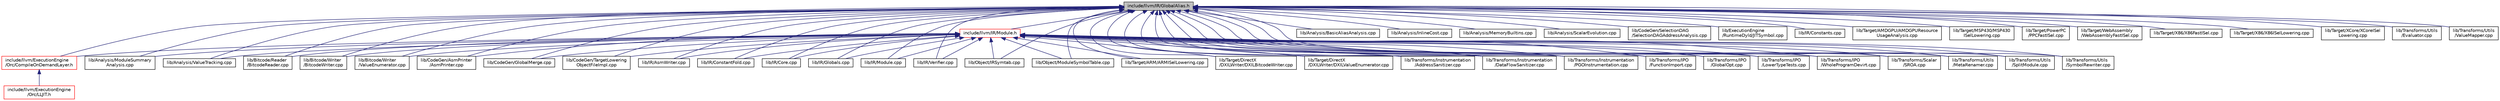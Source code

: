 digraph "include/llvm/IR/GlobalAlias.h"
{
 // LATEX_PDF_SIZE
  bgcolor="transparent";
  edge [fontname="Helvetica",fontsize="10",labelfontname="Helvetica",labelfontsize="10"];
  node [fontname="Helvetica",fontsize="10",shape=record];
  Node1 [label="include/llvm/IR/GlobalAlias.h",height=0.2,width=0.4,color="black", fillcolor="grey75", style="filled", fontcolor="black",tooltip=" "];
  Node1 -> Node2 [dir="back",color="midnightblue",fontsize="10",style="solid",fontname="Helvetica"];
  Node2 [label="include/llvm/ExecutionEngine\l/Orc/CompileOnDemandLayer.h",height=0.2,width=0.4,color="red",URL="$CompileOnDemandLayer_8h.html",tooltip=" "];
  Node2 -> Node3 [dir="back",color="midnightblue",fontsize="10",style="solid",fontname="Helvetica"];
  Node3 [label="include/llvm/ExecutionEngine\l/Orc/LLJIT.h",height=0.2,width=0.4,color="red",URL="$ExecutionEngine_2Orc_2LLJIT_8h.html",tooltip=" "];
  Node1 -> Node7 [dir="back",color="midnightblue",fontsize="10",style="solid",fontname="Helvetica"];
  Node7 [label="include/llvm/IR/Module.h",height=0.2,width=0.4,color="red",URL="$Module_8h.html",tooltip=" "];
  Node7 -> Node2 [dir="back",color="midnightblue",fontsize="10",style="solid",fontname="Helvetica"];
  Node7 -> Node10 [dir="back",color="midnightblue",fontsize="10",style="solid",fontname="Helvetica"];
  Node10 [label="lib/Analysis/ModuleSummary\lAnalysis.cpp",height=0.2,width=0.4,color="black",URL="$ModuleSummaryAnalysis_8cpp.html",tooltip=" "];
  Node7 -> Node598 [dir="back",color="midnightblue",fontsize="10",style="solid",fontname="Helvetica"];
  Node598 [label="lib/Analysis/ValueTracking.cpp",height=0.2,width=0.4,color="black",URL="$ValueTracking_8cpp.html",tooltip=" "];
  Node7 -> Node528 [dir="back",color="midnightblue",fontsize="10",style="solid",fontname="Helvetica"];
  Node528 [label="lib/Bitcode/Reader\l/BitcodeReader.cpp",height=0.2,width=0.4,color="black",URL="$BitcodeReader_8cpp.html",tooltip=" "];
  Node7 -> Node517 [dir="back",color="midnightblue",fontsize="10",style="solid",fontname="Helvetica"];
  Node517 [label="lib/Bitcode/Writer\l/BitcodeWriter.cpp",height=0.2,width=0.4,color="black",URL="$BitcodeWriter_8cpp.html",tooltip=" "];
  Node7 -> Node1967 [dir="back",color="midnightblue",fontsize="10",style="solid",fontname="Helvetica"];
  Node1967 [label="lib/Bitcode/Writer\l/ValueEnumerator.cpp",height=0.2,width=0.4,color="black",URL="$ValueEnumerator_8cpp.html",tooltip=" "];
  Node7 -> Node734 [dir="back",color="midnightblue",fontsize="10",style="solid",fontname="Helvetica"];
  Node734 [label="lib/CodeGen/AsmPrinter\l/AsmPrinter.cpp",height=0.2,width=0.4,color="black",URL="$AsmPrinter_8cpp.html",tooltip=" "];
  Node7 -> Node1684 [dir="back",color="midnightblue",fontsize="10",style="solid",fontname="Helvetica"];
  Node1684 [label="lib/CodeGen/GlobalMerge.cpp",height=0.2,width=0.4,color="black",URL="$GlobalMerge_8cpp.html",tooltip=" "];
  Node7 -> Node1601 [dir="back",color="midnightblue",fontsize="10",style="solid",fontname="Helvetica"];
  Node1601 [label="lib/CodeGen/TargetLowering\lObjectFileImpl.cpp",height=0.2,width=0.4,color="black",URL="$TargetLoweringObjectFileImpl_8cpp.html",tooltip=" "];
  Node7 -> Node530 [dir="back",color="midnightblue",fontsize="10",style="solid",fontname="Helvetica"];
  Node530 [label="lib/IR/AsmWriter.cpp",height=0.2,width=0.4,color="black",URL="$AsmWriter_8cpp.html",tooltip=" "];
  Node7 -> Node1988 [dir="back",color="midnightblue",fontsize="10",style="solid",fontname="Helvetica"];
  Node1988 [label="lib/IR/ConstantFold.cpp",height=0.2,width=0.4,color="black",URL="$ConstantFold_8cpp.html",tooltip=" "];
  Node7 -> Node348 [dir="back",color="midnightblue",fontsize="10",style="solid",fontname="Helvetica"];
  Node348 [label="lib/IR/Core.cpp",height=0.2,width=0.4,color="black",URL="$IR_2Core_8cpp.html",tooltip=" "];
  Node7 -> Node1979 [dir="back",color="midnightblue",fontsize="10",style="solid",fontname="Helvetica"];
  Node1979 [label="lib/IR/Globals.cpp",height=0.2,width=0.4,color="black",URL="$Globals_8cpp.html",tooltip=" "];
  Node7 -> Node531 [dir="back",color="midnightblue",fontsize="10",style="solid",fontname="Helvetica"];
  Node531 [label="lib/IR/Module.cpp",height=0.2,width=0.4,color="black",URL="$Module_8cpp.html",tooltip=" "];
  Node7 -> Node212 [dir="back",color="midnightblue",fontsize="10",style="solid",fontname="Helvetica"];
  Node212 [label="lib/IR/Verifier.cpp",height=0.2,width=0.4,color="black",URL="$Verifier_8cpp.html",tooltip=" "];
  Node7 -> Node2004 [dir="back",color="midnightblue",fontsize="10",style="solid",fontname="Helvetica"];
  Node2004 [label="lib/Object/IRSymtab.cpp",height=0.2,width=0.4,color="black",URL="$IRSymtab_8cpp.html",tooltip=" "];
  Node7 -> Node2005 [dir="back",color="midnightblue",fontsize="10",style="solid",fontname="Helvetica"];
  Node2005 [label="lib/Object/ModuleSymbolTable.cpp",height=0.2,width=0.4,color="black",URL="$ModuleSymbolTable_8cpp.html",tooltip=" "];
  Node7 -> Node382 [dir="back",color="midnightblue",fontsize="10",style="solid",fontname="Helvetica"];
  Node382 [label="lib/Target/ARM/ARMISelLowering.cpp",height=0.2,width=0.4,color="black",URL="$ARMISelLowering_8cpp.html",tooltip=" "];
  Node7 -> Node535 [dir="back",color="midnightblue",fontsize="10",style="solid",fontname="Helvetica"];
  Node535 [label="lib/Target/DirectX\l/DXILWriter/DXILBitcodeWriter.cpp",height=0.2,width=0.4,color="black",URL="$DXILBitcodeWriter_8cpp.html",tooltip=" "];
  Node7 -> Node2030 [dir="back",color="midnightblue",fontsize="10",style="solid",fontname="Helvetica"];
  Node2030 [label="lib/Target/DirectX\l/DXILWriter/DXILValueEnumerator.cpp",height=0.2,width=0.4,color="black",URL="$DXILValueEnumerator_8cpp.html",tooltip=" "];
  Node7 -> Node193 [dir="back",color="midnightblue",fontsize="10",style="solid",fontname="Helvetica"];
  Node193 [label="lib/Transforms/Instrumentation\l/AddressSanitizer.cpp",height=0.2,width=0.4,color="black",URL="$AddressSanitizer_8cpp.html",tooltip=" "];
  Node7 -> Node233 [dir="back",color="midnightblue",fontsize="10",style="solid",fontname="Helvetica"];
  Node233 [label="lib/Transforms/Instrumentation\l/DataFlowSanitizer.cpp",height=0.2,width=0.4,color="black",URL="$DataFlowSanitizer_8cpp.html",tooltip=" "];
  Node7 -> Node11 [dir="back",color="midnightblue",fontsize="10",style="solid",fontname="Helvetica"];
  Node11 [label="lib/Transforms/Instrumentation\l/PGOInstrumentation.cpp",height=0.2,width=0.4,color="black",URL="$PGOInstrumentation_8cpp.html",tooltip=" "];
  Node7 -> Node524 [dir="back",color="midnightblue",fontsize="10",style="solid",fontname="Helvetica"];
  Node524 [label="lib/Transforms/IPO\l/FunctionImport.cpp",height=0.2,width=0.4,color="black",URL="$FunctionImport_8cpp.html",tooltip=" "];
  Node7 -> Node197 [dir="back",color="midnightblue",fontsize="10",style="solid",fontname="Helvetica"];
  Node197 [label="lib/Transforms/IPO\l/GlobalOpt.cpp",height=0.2,width=0.4,color="black",URL="$GlobalOpt_8cpp.html",tooltip=" "];
  Node7 -> Node461 [dir="back",color="midnightblue",fontsize="10",style="solid",fontname="Helvetica"];
  Node461 [label="lib/Transforms/IPO\l/LowerTypeTests.cpp",height=0.2,width=0.4,color="black",URL="$LowerTypeTests_8cpp.html",tooltip=" "];
  Node7 -> Node463 [dir="back",color="midnightblue",fontsize="10",style="solid",fontname="Helvetica"];
  Node463 [label="lib/Transforms/IPO\l/WholeProgramDevirt.cpp",height=0.2,width=0.4,color="black",URL="$WholeProgramDevirt_8cpp.html",tooltip=" "];
  Node7 -> Node208 [dir="back",color="midnightblue",fontsize="10",style="solid",fontname="Helvetica"];
  Node208 [label="lib/Transforms/Scalar\l/SROA.cpp",height=0.2,width=0.4,color="black",URL="$SROA_8cpp.html",tooltip=" "];
  Node7 -> Node1016 [dir="back",color="midnightblue",fontsize="10",style="solid",fontname="Helvetica"];
  Node1016 [label="lib/Transforms/Utils\l/MetaRenamer.cpp",height=0.2,width=0.4,color="black",URL="$MetaRenamer_8cpp.html",tooltip=" "];
  Node7 -> Node659 [dir="back",color="midnightblue",fontsize="10",style="solid",fontname="Helvetica"];
  Node659 [label="lib/Transforms/Utils\l/SplitModule.cpp",height=0.2,width=0.4,color="black",URL="$SplitModule_8cpp.html",tooltip=" "];
  Node7 -> Node1928 [dir="back",color="midnightblue",fontsize="10",style="solid",fontname="Helvetica"];
  Node1928 [label="lib/Transforms/Utils\l/SymbolRewriter.cpp",height=0.2,width=0.4,color="black",URL="$SymbolRewriter_8cpp.html",tooltip=" "];
  Node1 -> Node184 [dir="back",color="midnightblue",fontsize="10",style="solid",fontname="Helvetica"];
  Node184 [label="lib/Analysis/BasicAliasAnalysis.cpp",height=0.2,width=0.4,color="black",URL="$BasicAliasAnalysis_8cpp.html",tooltip=" "];
  Node1 -> Node186 [dir="back",color="midnightblue",fontsize="10",style="solid",fontname="Helvetica"];
  Node186 [label="lib/Analysis/InlineCost.cpp",height=0.2,width=0.4,color="black",URL="$InlineCost_8cpp.html",tooltip=" "];
  Node1 -> Node189 [dir="back",color="midnightblue",fontsize="10",style="solid",fontname="Helvetica"];
  Node189 [label="lib/Analysis/MemoryBuiltins.cpp",height=0.2,width=0.4,color="black",URL="$MemoryBuiltins_8cpp.html",tooltip=" "];
  Node1 -> Node10 [dir="back",color="midnightblue",fontsize="10",style="solid",fontname="Helvetica"];
  Node1 -> Node668 [dir="back",color="midnightblue",fontsize="10",style="solid",fontname="Helvetica"];
  Node668 [label="lib/Analysis/ScalarEvolution.cpp",height=0.2,width=0.4,color="black",URL="$ScalarEvolution_8cpp.html",tooltip=" "];
  Node1 -> Node598 [dir="back",color="midnightblue",fontsize="10",style="solid",fontname="Helvetica"];
  Node1 -> Node528 [dir="back",color="midnightblue",fontsize="10",style="solid",fontname="Helvetica"];
  Node1 -> Node517 [dir="back",color="midnightblue",fontsize="10",style="solid",fontname="Helvetica"];
  Node1 -> Node1967 [dir="back",color="midnightblue",fontsize="10",style="solid",fontname="Helvetica"];
  Node1 -> Node734 [dir="back",color="midnightblue",fontsize="10",style="solid",fontname="Helvetica"];
  Node1 -> Node1684 [dir="back",color="midnightblue",fontsize="10",style="solid",fontname="Helvetica"];
  Node1 -> Node1133 [dir="back",color="midnightblue",fontsize="10",style="solid",fontname="Helvetica"];
  Node1133 [label="lib/CodeGen/SelectionDAG\l/SelectionDAGAddressAnalysis.cpp",height=0.2,width=0.4,color="black",URL="$SelectionDAGAddressAnalysis_8cpp.html",tooltip=" "];
  Node1 -> Node1601 [dir="back",color="midnightblue",fontsize="10",style="solid",fontname="Helvetica"];
  Node1 -> Node529 [dir="back",color="midnightblue",fontsize="10",style="solid",fontname="Helvetica"];
  Node529 [label="lib/ExecutionEngine\l/RuntimeDyld/JITSymbol.cpp",height=0.2,width=0.4,color="black",URL="$JITSymbol_8cpp.html",tooltip=" "];
  Node1 -> Node530 [dir="back",color="midnightblue",fontsize="10",style="solid",fontname="Helvetica"];
  Node1 -> Node1988 [dir="back",color="midnightblue",fontsize="10",style="solid",fontname="Helvetica"];
  Node1 -> Node1977 [dir="back",color="midnightblue",fontsize="10",style="solid",fontname="Helvetica"];
  Node1977 [label="lib/IR/Constants.cpp",height=0.2,width=0.4,color="black",URL="$Constants_8cpp.html",tooltip=" "];
  Node1 -> Node348 [dir="back",color="midnightblue",fontsize="10",style="solid",fontname="Helvetica"];
  Node1 -> Node1979 [dir="back",color="midnightblue",fontsize="10",style="solid",fontname="Helvetica"];
  Node1 -> Node531 [dir="back",color="midnightblue",fontsize="10",style="solid",fontname="Helvetica"];
  Node1 -> Node212 [dir="back",color="midnightblue",fontsize="10",style="solid",fontname="Helvetica"];
  Node1 -> Node2004 [dir="back",color="midnightblue",fontsize="10",style="solid",fontname="Helvetica"];
  Node1 -> Node2005 [dir="back",color="midnightblue",fontsize="10",style="solid",fontname="Helvetica"];
  Node1 -> Node769 [dir="back",color="midnightblue",fontsize="10",style="solid",fontname="Helvetica"];
  Node769 [label="lib/Target/AMDGPU/AMDGPUResource\lUsageAnalysis.cpp",height=0.2,width=0.4,color="black",URL="$AMDGPUResourceUsageAnalysis_8cpp.html",tooltip="Analyzes how many registers and other resources are used by functions."];
  Node1 -> Node382 [dir="back",color="midnightblue",fontsize="10",style="solid",fontname="Helvetica"];
  Node1 -> Node535 [dir="back",color="midnightblue",fontsize="10",style="solid",fontname="Helvetica"];
  Node1 -> Node2030 [dir="back",color="midnightblue",fontsize="10",style="solid",fontname="Helvetica"];
  Node1 -> Node1408 [dir="back",color="midnightblue",fontsize="10",style="solid",fontname="Helvetica"];
  Node1408 [label="lib/Target/MSP430/MSP430\lISelLowering.cpp",height=0.2,width=0.4,color="black",URL="$MSP430ISelLowering_8cpp.html",tooltip=" "];
  Node1 -> Node1051 [dir="back",color="midnightblue",fontsize="10",style="solid",fontname="Helvetica"];
  Node1051 [label="lib/Target/PowerPC\l/PPCFastISel.cpp",height=0.2,width=0.4,color="black",URL="$PPCFastISel_8cpp.html",tooltip=" "];
  Node1 -> Node761 [dir="back",color="midnightblue",fontsize="10",style="solid",fontname="Helvetica"];
  Node761 [label="lib/Target/WebAssembly\l/WebAssemblyFastISel.cpp",height=0.2,width=0.4,color="black",URL="$WebAssemblyFastISel_8cpp.html",tooltip=" "];
  Node1 -> Node762 [dir="back",color="midnightblue",fontsize="10",style="solid",fontname="Helvetica"];
  Node762 [label="lib/Target/X86/X86FastISel.cpp",height=0.2,width=0.4,color="black",URL="$X86FastISel_8cpp.html",tooltip=" "];
  Node1 -> Node437 [dir="back",color="midnightblue",fontsize="10",style="solid",fontname="Helvetica"];
  Node437 [label="lib/Target/X86/X86ISelLowering.cpp",height=0.2,width=0.4,color="black",URL="$X86ISelLowering_8cpp.html",tooltip=" "];
  Node1 -> Node1041 [dir="back",color="midnightblue",fontsize="10",style="solid",fontname="Helvetica"];
  Node1041 [label="lib/Target/XCore/XCoreISel\lLowering.cpp",height=0.2,width=0.4,color="black",URL="$XCoreISelLowering_8cpp.html",tooltip=" "];
  Node1 -> Node193 [dir="back",color="midnightblue",fontsize="10",style="solid",fontname="Helvetica"];
  Node1 -> Node233 [dir="back",color="midnightblue",fontsize="10",style="solid",fontname="Helvetica"];
  Node1 -> Node11 [dir="back",color="midnightblue",fontsize="10",style="solid",fontname="Helvetica"];
  Node1 -> Node524 [dir="back",color="midnightblue",fontsize="10",style="solid",fontname="Helvetica"];
  Node1 -> Node197 [dir="back",color="midnightblue",fontsize="10",style="solid",fontname="Helvetica"];
  Node1 -> Node461 [dir="back",color="midnightblue",fontsize="10",style="solid",fontname="Helvetica"];
  Node1 -> Node463 [dir="back",color="midnightblue",fontsize="10",style="solid",fontname="Helvetica"];
  Node1 -> Node208 [dir="back",color="midnightblue",fontsize="10",style="solid",fontname="Helvetica"];
  Node1 -> Node2034 [dir="back",color="midnightblue",fontsize="10",style="solid",fontname="Helvetica"];
  Node2034 [label="lib/Transforms/Utils\l/Evaluator.cpp",height=0.2,width=0.4,color="black",URL="$Evaluator_8cpp.html",tooltip=" "];
  Node1 -> Node1016 [dir="back",color="midnightblue",fontsize="10",style="solid",fontname="Helvetica"];
  Node1 -> Node659 [dir="back",color="midnightblue",fontsize="10",style="solid",fontname="Helvetica"];
  Node1 -> Node1928 [dir="back",color="midnightblue",fontsize="10",style="solid",fontname="Helvetica"];
  Node1 -> Node2035 [dir="back",color="midnightblue",fontsize="10",style="solid",fontname="Helvetica"];
  Node2035 [label="lib/Transforms/Utils\l/ValueMapper.cpp",height=0.2,width=0.4,color="black",URL="$ValueMapper_8cpp.html",tooltip=" "];
}
